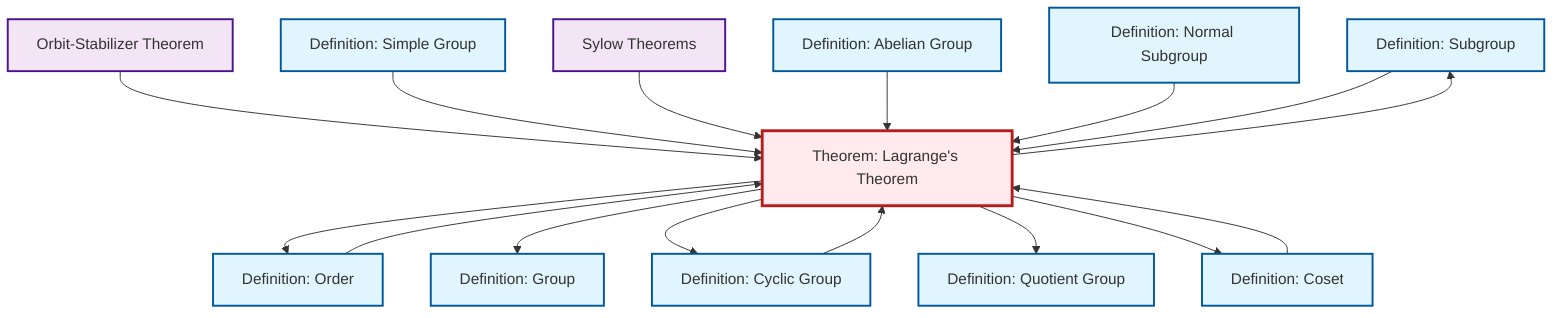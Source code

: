 graph TD
    classDef definition fill:#e1f5fe,stroke:#01579b,stroke-width:2px
    classDef theorem fill:#f3e5f5,stroke:#4a148c,stroke-width:2px
    classDef axiom fill:#fff3e0,stroke:#e65100,stroke-width:2px
    classDef example fill:#e8f5e9,stroke:#1b5e20,stroke-width:2px
    classDef current fill:#ffebee,stroke:#b71c1c,stroke-width:3px
    def-subgroup["Definition: Subgroup"]:::definition
    def-normal-subgroup["Definition: Normal Subgroup"]:::definition
    def-cyclic-group["Definition: Cyclic Group"]:::definition
    def-order["Definition: Order"]:::definition
    def-quotient-group["Definition: Quotient Group"]:::definition
    thm-orbit-stabilizer["Orbit-Stabilizer Theorem"]:::theorem
    thm-lagrange["Theorem: Lagrange's Theorem"]:::theorem
    def-group["Definition: Group"]:::definition
    def-coset["Definition: Coset"]:::definition
    thm-sylow["Sylow Theorems"]:::theorem
    def-simple-group["Definition: Simple Group"]:::definition
    def-abelian-group["Definition: Abelian Group"]:::definition
    thm-lagrange --> def-subgroup
    thm-orbit-stabilizer --> thm-lagrange
    thm-lagrange --> def-order
    thm-lagrange --> def-group
    def-order --> thm-lagrange
    def-simple-group --> thm-lagrange
    thm-sylow --> thm-lagrange
    def-abelian-group --> thm-lagrange
    thm-lagrange --> def-cyclic-group
    def-normal-subgroup --> thm-lagrange
    thm-lagrange --> def-quotient-group
    def-subgroup --> thm-lagrange
    def-cyclic-group --> thm-lagrange
    def-coset --> thm-lagrange
    thm-lagrange --> def-coset
    class thm-lagrange current